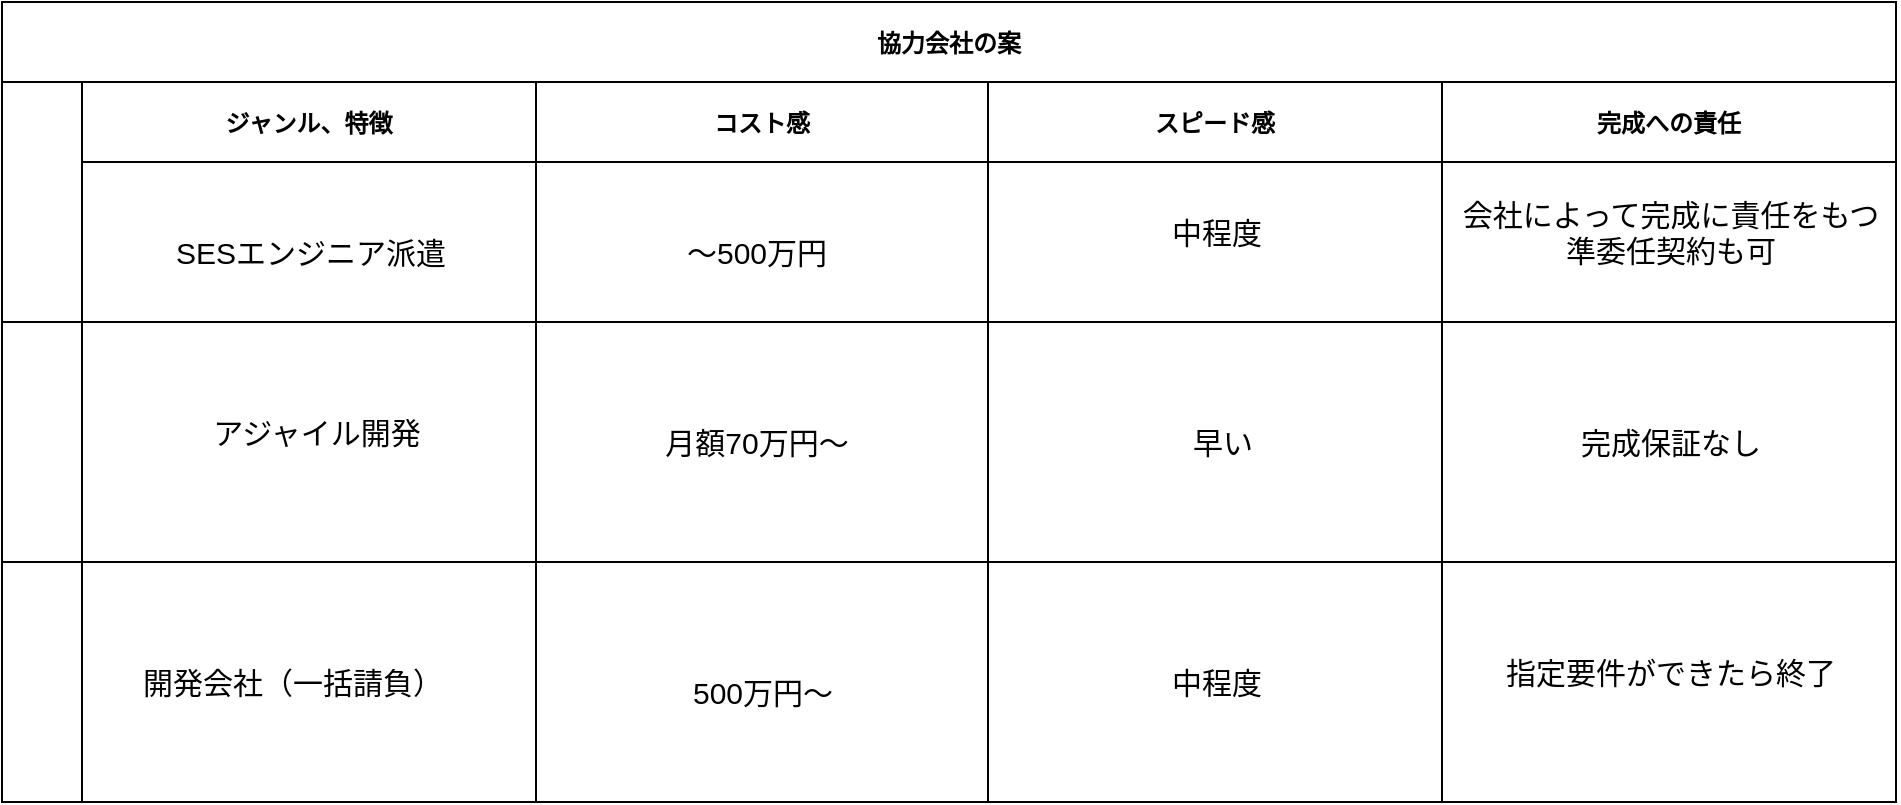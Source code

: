 <mxfile version="20.6.0" type="github">
  <diagram id="FcpsvITDXoBK0SUQtS_H" name="ページ1">
    <mxGraphModel dx="1092" dy="654" grid="1" gridSize="10" guides="1" tooltips="1" connect="1" arrows="1" fold="1" page="1" pageScale="1" pageWidth="1169" pageHeight="827" math="0" shadow="0">
      <root>
        <mxCell id="0" />
        <mxCell id="1" parent="0" />
        <mxCell id="KtZiofN9k-Ag25ZW_gEH-1" value="協力会社の案" style="shape=table;childLayout=tableLayout;startSize=40;collapsible=0;recursiveResize=0;expand=0;fontStyle=1;" vertex="1" parent="1">
          <mxGeometry x="50" y="140" width="947" height="400" as="geometry" />
        </mxCell>
        <mxCell id="KtZiofN9k-Ag25ZW_gEH-2" value="" style="shape=tableRow;horizontal=0;startSize=40;swimlaneHead=0;swimlaneBody=0;top=0;left=0;bottom=0;right=0;dropTarget=0;fillColor=none;collapsible=0;recursiveResize=0;expand=0;fontStyle=1;" vertex="1" parent="KtZiofN9k-Ag25ZW_gEH-1">
          <mxGeometry y="40" width="947" height="120" as="geometry" />
        </mxCell>
        <mxCell id="KtZiofN9k-Ag25ZW_gEH-3" value="ジャンル、特徴" style="swimlane;swimlaneHead=0;swimlaneBody=0;fontStyle=0;connectable=0;fillColor=none;startSize=40;collapsible=0;recursiveResize=0;expand=0;fontStyle=1;" vertex="1" parent="KtZiofN9k-Ag25ZW_gEH-2">
          <mxGeometry x="40" width="227" height="120" as="geometry">
            <mxRectangle width="227" height="120" as="alternateBounds" />
          </mxGeometry>
        </mxCell>
        <mxCell id="KtZiofN9k-Ag25ZW_gEH-18" value="SESエンジニア派遣" style="text;html=1;align=center;verticalAlign=middle;resizable=0;points=[];autosize=1;strokeColor=none;fillColor=none;fontSize=15;" vertex="1" parent="KtZiofN9k-Ag25ZW_gEH-3">
          <mxGeometry x="33.5" y="70" width="160" height="30" as="geometry" />
        </mxCell>
        <mxCell id="KtZiofN9k-Ag25ZW_gEH-4" value="コスト感" style="swimlane;swimlaneHead=0;swimlaneBody=0;fontStyle=0;connectable=0;fillColor=none;startSize=40;collapsible=0;recursiveResize=0;expand=0;fontStyle=1;" vertex="1" parent="KtZiofN9k-Ag25ZW_gEH-2">
          <mxGeometry x="267" width="226" height="120" as="geometry">
            <mxRectangle width="226" height="120" as="alternateBounds" />
          </mxGeometry>
        </mxCell>
        <mxCell id="KtZiofN9k-Ag25ZW_gEH-21" value="～500万円" style="text;html=1;align=center;verticalAlign=middle;resizable=0;points=[];autosize=1;strokeColor=none;fillColor=none;fontSize=15;" vertex="1" parent="KtZiofN9k-Ag25ZW_gEH-4">
          <mxGeometry x="65" y="70" width="90" height="30" as="geometry" />
        </mxCell>
        <mxCell id="KtZiofN9k-Ag25ZW_gEH-5" value="スピード感" style="swimlane;swimlaneHead=0;swimlaneBody=0;fontStyle=0;connectable=0;fillColor=none;startSize=40;collapsible=0;recursiveResize=0;expand=0;fontStyle=1;" vertex="1" parent="KtZiofN9k-Ag25ZW_gEH-2">
          <mxGeometry x="493" width="227" height="120" as="geometry">
            <mxRectangle width="227" height="120" as="alternateBounds" />
          </mxGeometry>
        </mxCell>
        <mxCell id="KtZiofN9k-Ag25ZW_gEH-24" value="中程度" style="text;html=1;align=center;verticalAlign=middle;resizable=0;points=[];autosize=1;strokeColor=none;fillColor=none;fontSize=15;" vertex="1" parent="KtZiofN9k-Ag25ZW_gEH-5">
          <mxGeometry x="78.5" y="60" width="70" height="30" as="geometry" />
        </mxCell>
        <mxCell id="KtZiofN9k-Ag25ZW_gEH-15" value="完成への責任" style="swimlane;swimlaneHead=0;swimlaneBody=0;fontStyle=0;connectable=0;fillColor=none;startSize=40;collapsible=0;recursiveResize=0;expand=0;fontStyle=1;" vertex="1" parent="KtZiofN9k-Ag25ZW_gEH-2">
          <mxGeometry x="720" width="227" height="120" as="geometry">
            <mxRectangle width="227" height="120" as="alternateBounds" />
          </mxGeometry>
        </mxCell>
        <mxCell id="KtZiofN9k-Ag25ZW_gEH-27" value="会社によって完成に責任をもつ&lt;br&gt;準委任契約も可" style="text;html=1;align=center;verticalAlign=middle;resizable=0;points=[];autosize=1;strokeColor=none;fillColor=none;fontSize=15;" vertex="1" parent="KtZiofN9k-Ag25ZW_gEH-15">
          <mxGeometry x="-1.5" y="50" width="230" height="50" as="geometry" />
        </mxCell>
        <mxCell id="KtZiofN9k-Ag25ZW_gEH-6" value="" style="shape=tableRow;horizontal=0;startSize=40;swimlaneHead=0;swimlaneBody=0;top=0;left=0;bottom=0;right=0;dropTarget=0;fillColor=none;collapsible=0;recursiveResize=0;expand=0;fontStyle=1;" vertex="1" parent="KtZiofN9k-Ag25ZW_gEH-1">
          <mxGeometry y="160" width="947" height="120" as="geometry" />
        </mxCell>
        <mxCell id="KtZiofN9k-Ag25ZW_gEH-7" value="" style="swimlane;swimlaneHead=0;swimlaneBody=0;fontStyle=0;connectable=0;fillColor=none;startSize=0;collapsible=0;recursiveResize=0;expand=0;fontStyle=1;" vertex="1" parent="KtZiofN9k-Ag25ZW_gEH-6">
          <mxGeometry x="40" width="227" height="120" as="geometry">
            <mxRectangle width="227" height="120" as="alternateBounds" />
          </mxGeometry>
        </mxCell>
        <mxCell id="KtZiofN9k-Ag25ZW_gEH-19" value="アジャイル開発" style="text;html=1;align=center;verticalAlign=middle;resizable=0;points=[];autosize=1;strokeColor=none;fillColor=none;fontSize=15;horizontal=1;spacing=6;spacingBottom=1;" vertex="1" parent="KtZiofN9k-Ag25ZW_gEH-7">
          <mxGeometry x="47" y="35" width="140" height="40" as="geometry" />
        </mxCell>
        <mxCell id="KtZiofN9k-Ag25ZW_gEH-8" value="" style="swimlane;swimlaneHead=0;swimlaneBody=0;fontStyle=0;connectable=0;fillColor=none;startSize=0;collapsible=0;recursiveResize=0;expand=0;fontStyle=1;" vertex="1" parent="KtZiofN9k-Ag25ZW_gEH-6">
          <mxGeometry x="267" width="226" height="120" as="geometry">
            <mxRectangle width="226" height="120" as="alternateBounds" />
          </mxGeometry>
        </mxCell>
        <mxCell id="KtZiofN9k-Ag25ZW_gEH-22" value="月額70万円～" style="text;html=1;align=center;verticalAlign=middle;resizable=0;points=[];autosize=1;strokeColor=none;fillColor=none;fontSize=15;" vertex="1" parent="KtZiofN9k-Ag25ZW_gEH-8">
          <mxGeometry x="50" y="45" width="120" height="30" as="geometry" />
        </mxCell>
        <mxCell id="KtZiofN9k-Ag25ZW_gEH-9" value="" style="swimlane;swimlaneHead=0;swimlaneBody=0;fontStyle=0;connectable=0;fillColor=none;startSize=0;collapsible=0;recursiveResize=0;expand=0;fontStyle=1;" vertex="1" parent="KtZiofN9k-Ag25ZW_gEH-6">
          <mxGeometry x="493" width="227" height="120" as="geometry">
            <mxRectangle width="227" height="120" as="alternateBounds" />
          </mxGeometry>
        </mxCell>
        <mxCell id="KtZiofN9k-Ag25ZW_gEH-25" value="早い" style="text;html=1;align=center;verticalAlign=middle;resizable=0;points=[];autosize=1;strokeColor=none;fillColor=none;fontSize=15;" vertex="1" parent="KtZiofN9k-Ag25ZW_gEH-9">
          <mxGeometry x="92" y="45" width="50" height="30" as="geometry" />
        </mxCell>
        <mxCell id="KtZiofN9k-Ag25ZW_gEH-16" style="swimlane;swimlaneHead=0;swimlaneBody=0;fontStyle=0;connectable=0;fillColor=none;startSize=0;collapsible=0;recursiveResize=0;expand=0;fontStyle=1;" vertex="1" parent="KtZiofN9k-Ag25ZW_gEH-6">
          <mxGeometry x="720" width="227" height="120" as="geometry">
            <mxRectangle width="227" height="120" as="alternateBounds" />
          </mxGeometry>
        </mxCell>
        <mxCell id="KtZiofN9k-Ag25ZW_gEH-28" value="完成保証なし" style="text;html=1;align=center;verticalAlign=middle;resizable=0;points=[];autosize=1;strokeColor=none;fillColor=none;fontSize=15;" vertex="1" parent="KtZiofN9k-Ag25ZW_gEH-16">
          <mxGeometry x="58.5" y="45" width="110" height="30" as="geometry" />
        </mxCell>
        <mxCell id="KtZiofN9k-Ag25ZW_gEH-10" value="" style="shape=tableRow;horizontal=0;startSize=40;swimlaneHead=0;swimlaneBody=0;top=0;left=0;bottom=0;right=0;dropTarget=0;fillColor=none;collapsible=0;recursiveResize=0;expand=0;fontStyle=1;" vertex="1" parent="KtZiofN9k-Ag25ZW_gEH-1">
          <mxGeometry y="280" width="947" height="120" as="geometry" />
        </mxCell>
        <mxCell id="KtZiofN9k-Ag25ZW_gEH-11" value="" style="swimlane;swimlaneHead=0;swimlaneBody=0;fontStyle=0;connectable=0;fillColor=none;startSize=0;collapsible=0;recursiveResize=0;expand=0;fontStyle=1;" vertex="1" parent="KtZiofN9k-Ag25ZW_gEH-10">
          <mxGeometry x="40" width="227" height="120" as="geometry">
            <mxRectangle width="227" height="120" as="alternateBounds" />
          </mxGeometry>
        </mxCell>
        <mxCell id="KtZiofN9k-Ag25ZW_gEH-20" value="開発会社（一括請負）" style="text;html=1;align=center;verticalAlign=middle;resizable=0;points=[];autosize=1;strokeColor=none;fillColor=none;fontSize=15;horizontal=1;spacing=6;spacingBottom=1;" vertex="1" parent="KtZiofN9k-Ag25ZW_gEH-11">
          <mxGeometry x="15" y="40" width="180" height="40" as="geometry" />
        </mxCell>
        <mxCell id="KtZiofN9k-Ag25ZW_gEH-12" value="" style="swimlane;swimlaneHead=0;swimlaneBody=0;fontStyle=0;connectable=0;fillColor=none;startSize=0;collapsible=0;recursiveResize=0;expand=0;fontStyle=1;" vertex="1" parent="KtZiofN9k-Ag25ZW_gEH-10">
          <mxGeometry x="267" width="226" height="120" as="geometry">
            <mxRectangle width="226" height="120" as="alternateBounds" />
          </mxGeometry>
        </mxCell>
        <mxCell id="KtZiofN9k-Ag25ZW_gEH-23" value="500万円～" style="text;html=1;align=center;verticalAlign=middle;resizable=0;points=[];autosize=1;strokeColor=none;fillColor=none;fontSize=15;" vertex="1" parent="KtZiofN9k-Ag25ZW_gEH-12">
          <mxGeometry x="68" y="50" width="90" height="30" as="geometry" />
        </mxCell>
        <mxCell id="KtZiofN9k-Ag25ZW_gEH-13" value="" style="swimlane;swimlaneHead=0;swimlaneBody=0;fontStyle=0;connectable=0;fillColor=none;startSize=0;collapsible=0;recursiveResize=0;expand=0;fontStyle=1;" vertex="1" parent="KtZiofN9k-Ag25ZW_gEH-10">
          <mxGeometry x="493" width="227" height="120" as="geometry">
            <mxRectangle width="227" height="120" as="alternateBounds" />
          </mxGeometry>
        </mxCell>
        <mxCell id="KtZiofN9k-Ag25ZW_gEH-26" value="中程度" style="text;html=1;align=center;verticalAlign=middle;resizable=0;points=[];autosize=1;strokeColor=none;fillColor=none;fontSize=15;" vertex="1" parent="KtZiofN9k-Ag25ZW_gEH-13">
          <mxGeometry x="78.5" y="45" width="70" height="30" as="geometry" />
        </mxCell>
        <mxCell id="KtZiofN9k-Ag25ZW_gEH-17" style="swimlane;swimlaneHead=0;swimlaneBody=0;fontStyle=0;connectable=0;fillColor=none;startSize=0;collapsible=0;recursiveResize=0;expand=0;fontStyle=1;" vertex="1" parent="KtZiofN9k-Ag25ZW_gEH-10">
          <mxGeometry x="720" width="227" height="120" as="geometry">
            <mxRectangle width="227" height="120" as="alternateBounds" />
          </mxGeometry>
        </mxCell>
        <mxCell id="KtZiofN9k-Ag25ZW_gEH-29" value="指定要件ができたら終了" style="text;html=1;align=center;verticalAlign=middle;resizable=0;points=[];autosize=1;strokeColor=none;fillColor=none;fontSize=15;" vertex="1" parent="KtZiofN9k-Ag25ZW_gEH-17">
          <mxGeometry x="18.5" y="40" width="190" height="30" as="geometry" />
        </mxCell>
      </root>
    </mxGraphModel>
  </diagram>
</mxfile>
